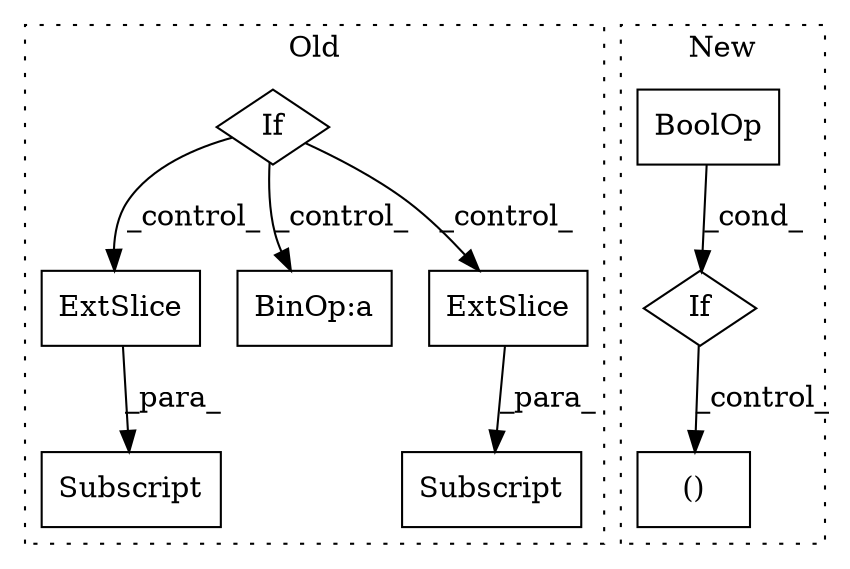 digraph G {
subgraph cluster0 {
1 [label="ExtSlice" a="85" s="2306" l="9" shape="box"];
3 [label="Subscript" a="63" s="2306,0" l="24,0" shape="box"];
5 [label="If" a="96" s="2187,2211" l="3,14" shape="diamond"];
7 [label="BinOp:a" a="82" s="2371" l="3" shape="box"];
8 [label="ExtSlice" a="85" s="2239" l="5" shape="box"];
9 [label="Subscript" a="63" s="2239,0" l="64,0" shape="box"];
label = "Old";
style="dotted";
}
subgraph cluster1 {
2 [label="BoolOp" a="72" s="2452" l="55" shape="box"];
4 [label="()" a="54" s="2526" l="11" shape="box"];
6 [label="If" a="96" s="2449,2507" l="3,14" shape="diamond"];
label = "New";
style="dotted";
}
1 -> 3 [label="_para_"];
2 -> 6 [label="_cond_"];
5 -> 1 [label="_control_"];
5 -> 8 [label="_control_"];
5 -> 7 [label="_control_"];
6 -> 4 [label="_control_"];
8 -> 9 [label="_para_"];
}